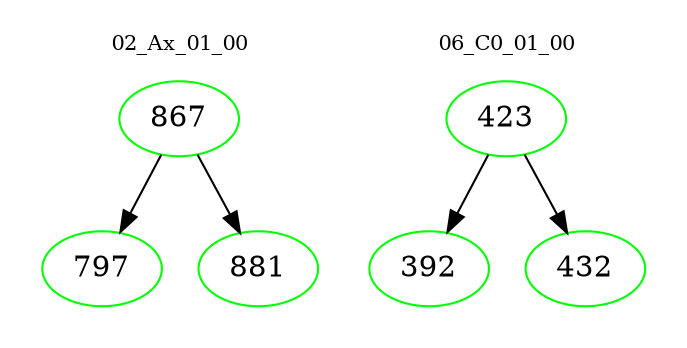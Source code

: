 digraph{
subgraph cluster_0 {
color = white
label = "02_Ax_01_00";
fontsize=10;
T0_867 [label="867", color="green"]
T0_867 -> T0_797 [color="black"]
T0_797 [label="797", color="green"]
T0_867 -> T0_881 [color="black"]
T0_881 [label="881", color="green"]
}
subgraph cluster_1 {
color = white
label = "06_C0_01_00";
fontsize=10;
T1_423 [label="423", color="green"]
T1_423 -> T1_392 [color="black"]
T1_392 [label="392", color="green"]
T1_423 -> T1_432 [color="black"]
T1_432 [label="432", color="green"]
}
}
